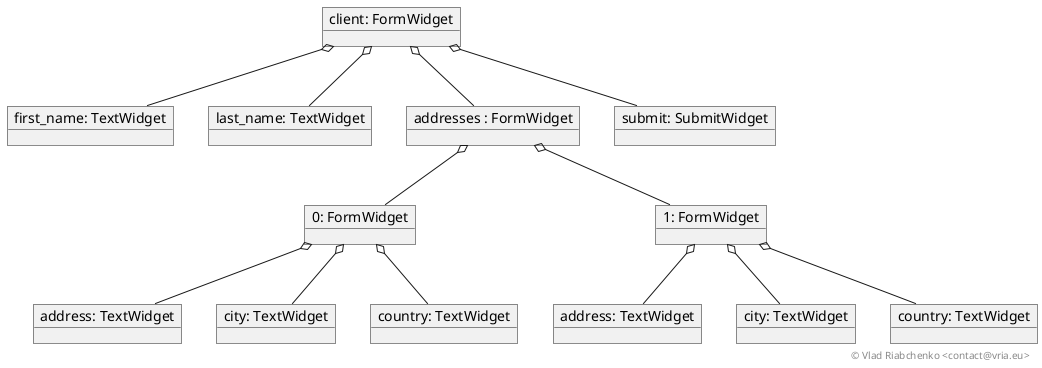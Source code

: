 @startuml

object "client: FormWidget" as client
object "first_name: TextWidget" as first_name
object "last_name: TextWidget" as last_name
object "addresses : FormWidget" as addresses
object "0: FormWidget" as addresses_0
object "address: TextWidget" as addresses_0_address
object "city: TextWidget" as addresses_0_city
object "country: TextWidget" as addresses_0_country
object "1: FormWidget" as addresses_1
object "address: TextWidget" as addresses_1_address
object "city: TextWidget" as addresses_1_city
object "country: TextWidget" as addresses_1_country
object "submit: SubmitWidget" as submit

client o-- first_name
client o-- last_name
client o-- addresses
addresses o-- addresses_0
addresses_0 o-- addresses_0_address
addresses_0 o-- addresses_0_city
addresses_0 o-- addresses_0_country
addresses o-- addresses_1
addresses_1 o-- addresses_1_address
addresses_1 o-- addresses_1_city
addresses_1 o-- addresses_1_country
client o-- submit

right footer © Vlad Riabchenko <contact@vria.eu>

@enduml
